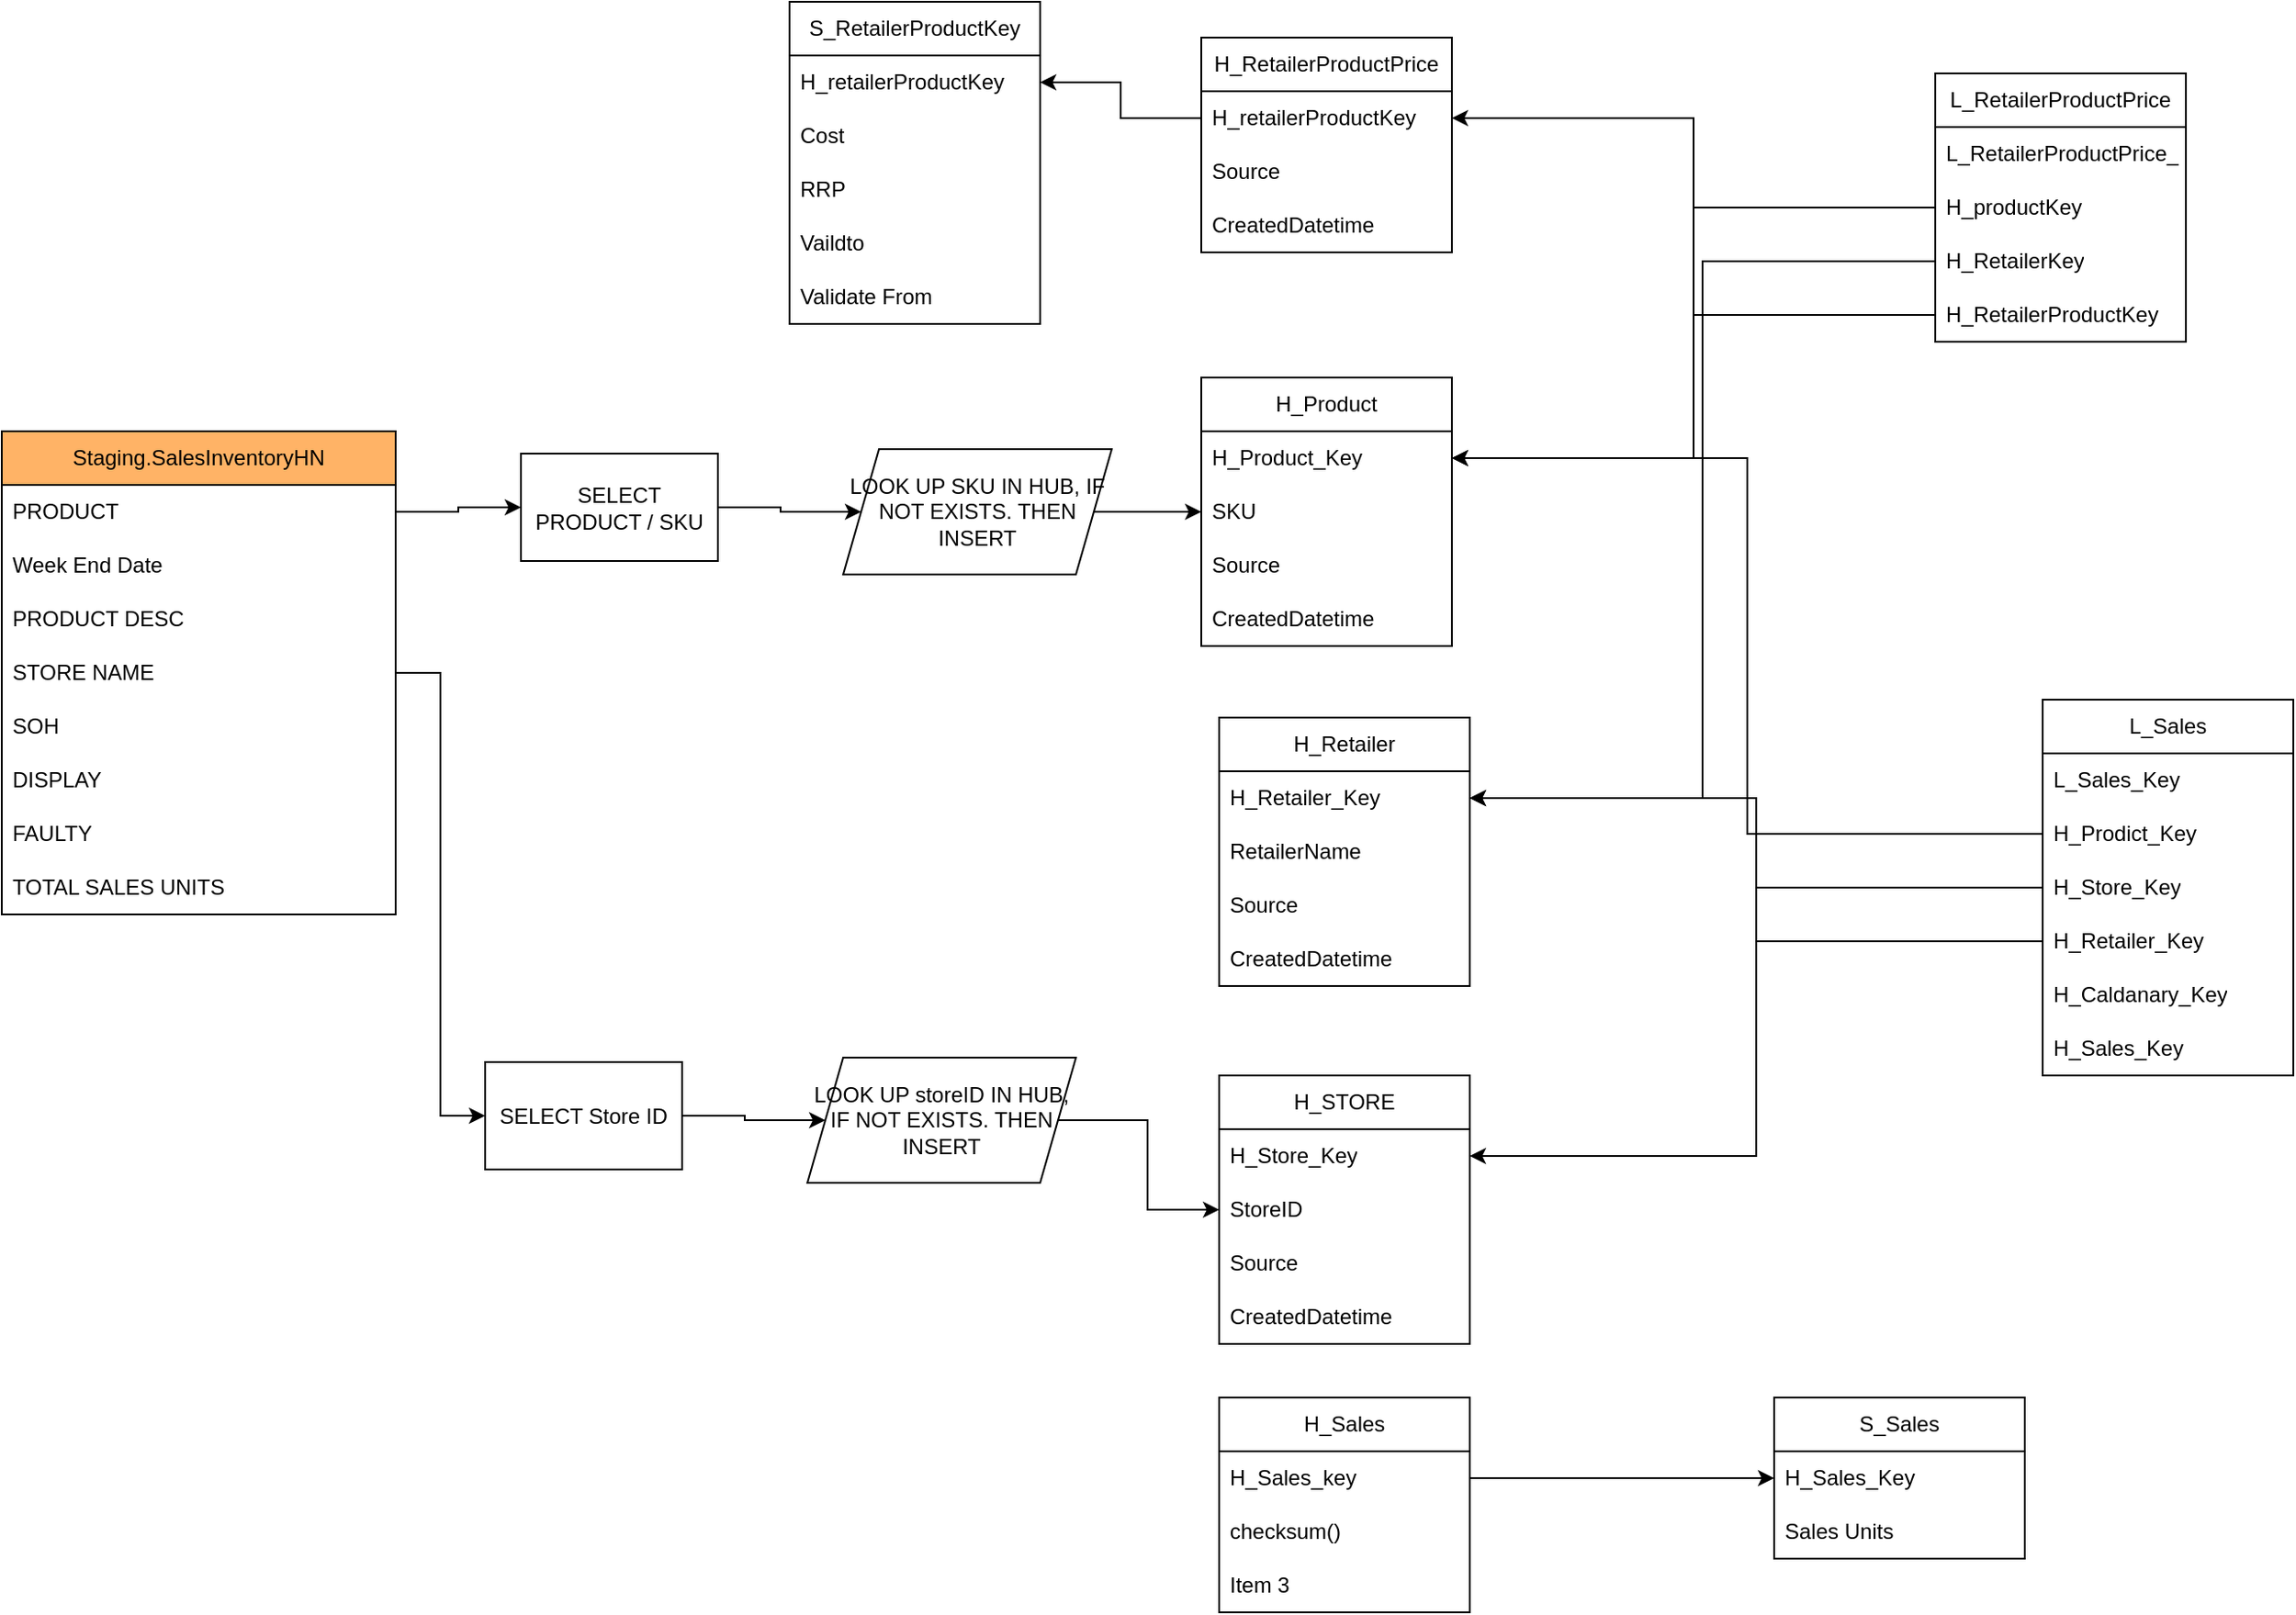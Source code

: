 <mxfile version="21.6.7" type="github">
  <diagram name="Page-1" id="ON2HWBMBaOSSwlz11joY">
    <mxGraphModel dx="2083" dy="1025" grid="1" gridSize="10" guides="1" tooltips="1" connect="1" arrows="1" fold="1" page="1" pageScale="1" pageWidth="850" pageHeight="1100" math="0" shadow="0">
      <root>
        <mxCell id="0" />
        <mxCell id="1" parent="0" />
        <mxCell id="mHD3tGaQU-dgsS7P1Q49-2" value="H_Product" style="swimlane;fontStyle=0;childLayout=stackLayout;horizontal=1;startSize=30;horizontalStack=0;resizeParent=1;resizeParentMax=0;resizeLast=0;collapsible=1;marginBottom=0;whiteSpace=wrap;html=1;" vertex="1" parent="1">
          <mxGeometry x="160" y="230" width="140" height="150" as="geometry" />
        </mxCell>
        <mxCell id="mHD3tGaQU-dgsS7P1Q49-3" value="H_Product_Key" style="text;strokeColor=none;fillColor=none;align=left;verticalAlign=middle;spacingLeft=4;spacingRight=4;overflow=hidden;points=[[0,0.5],[1,0.5]];portConstraint=eastwest;rotatable=0;whiteSpace=wrap;html=1;" vertex="1" parent="mHD3tGaQU-dgsS7P1Q49-2">
          <mxGeometry y="30" width="140" height="30" as="geometry" />
        </mxCell>
        <mxCell id="mHD3tGaQU-dgsS7P1Q49-4" value="SKU" style="text;strokeColor=none;fillColor=none;align=left;verticalAlign=middle;spacingLeft=4;spacingRight=4;overflow=hidden;points=[[0,0.5],[1,0.5]];portConstraint=eastwest;rotatable=0;whiteSpace=wrap;html=1;" vertex="1" parent="mHD3tGaQU-dgsS7P1Q49-2">
          <mxGeometry y="60" width="140" height="30" as="geometry" />
        </mxCell>
        <mxCell id="mHD3tGaQU-dgsS7P1Q49-5" value="Source" style="text;strokeColor=none;fillColor=none;align=left;verticalAlign=middle;spacingLeft=4;spacingRight=4;overflow=hidden;points=[[0,0.5],[1,0.5]];portConstraint=eastwest;rotatable=0;whiteSpace=wrap;html=1;" vertex="1" parent="mHD3tGaQU-dgsS7P1Q49-2">
          <mxGeometry y="90" width="140" height="30" as="geometry" />
        </mxCell>
        <mxCell id="mHD3tGaQU-dgsS7P1Q49-6" value="CreatedDatetime" style="text;strokeColor=none;fillColor=none;align=left;verticalAlign=middle;spacingLeft=4;spacingRight=4;overflow=hidden;points=[[0,0.5],[1,0.5]];portConstraint=eastwest;rotatable=0;whiteSpace=wrap;html=1;" vertex="1" parent="mHD3tGaQU-dgsS7P1Q49-2">
          <mxGeometry y="120" width="140" height="30" as="geometry" />
        </mxCell>
        <mxCell id="mHD3tGaQU-dgsS7P1Q49-7" value="H_Retailer" style="swimlane;fontStyle=0;childLayout=stackLayout;horizontal=1;startSize=30;horizontalStack=0;resizeParent=1;resizeParentMax=0;resizeLast=0;collapsible=1;marginBottom=0;whiteSpace=wrap;html=1;" vertex="1" parent="1">
          <mxGeometry x="170" y="420" width="140" height="150" as="geometry" />
        </mxCell>
        <mxCell id="mHD3tGaQU-dgsS7P1Q49-8" value="H_Retailer_Key" style="text;strokeColor=none;fillColor=none;align=left;verticalAlign=middle;spacingLeft=4;spacingRight=4;overflow=hidden;points=[[0,0.5],[1,0.5]];portConstraint=eastwest;rotatable=0;whiteSpace=wrap;html=1;" vertex="1" parent="mHD3tGaQU-dgsS7P1Q49-7">
          <mxGeometry y="30" width="140" height="30" as="geometry" />
        </mxCell>
        <mxCell id="mHD3tGaQU-dgsS7P1Q49-9" value="RetailerName" style="text;strokeColor=none;fillColor=none;align=left;verticalAlign=middle;spacingLeft=4;spacingRight=4;overflow=hidden;points=[[0,0.5],[1,0.5]];portConstraint=eastwest;rotatable=0;whiteSpace=wrap;html=1;" vertex="1" parent="mHD3tGaQU-dgsS7P1Q49-7">
          <mxGeometry y="60" width="140" height="30" as="geometry" />
        </mxCell>
        <mxCell id="mHD3tGaQU-dgsS7P1Q49-10" value="Source" style="text;strokeColor=none;fillColor=none;align=left;verticalAlign=middle;spacingLeft=4;spacingRight=4;overflow=hidden;points=[[0,0.5],[1,0.5]];portConstraint=eastwest;rotatable=0;whiteSpace=wrap;html=1;" vertex="1" parent="mHD3tGaQU-dgsS7P1Q49-7">
          <mxGeometry y="90" width="140" height="30" as="geometry" />
        </mxCell>
        <mxCell id="mHD3tGaQU-dgsS7P1Q49-11" value="CreatedDatetime" style="text;strokeColor=none;fillColor=none;align=left;verticalAlign=middle;spacingLeft=4;spacingRight=4;overflow=hidden;points=[[0,0.5],[1,0.5]];portConstraint=eastwest;rotatable=0;whiteSpace=wrap;html=1;" vertex="1" parent="mHD3tGaQU-dgsS7P1Q49-7">
          <mxGeometry y="120" width="140" height="30" as="geometry" />
        </mxCell>
        <mxCell id="mHD3tGaQU-dgsS7P1Q49-12" value="L_Sales" style="swimlane;fontStyle=0;childLayout=stackLayout;horizontal=1;startSize=30;horizontalStack=0;resizeParent=1;resizeParentMax=0;resizeLast=0;collapsible=1;marginBottom=0;whiteSpace=wrap;html=1;" vertex="1" parent="1">
          <mxGeometry x="630" y="410" width="140" height="210" as="geometry" />
        </mxCell>
        <mxCell id="mHD3tGaQU-dgsS7P1Q49-13" value="L_Sales_Key" style="text;strokeColor=none;fillColor=none;align=left;verticalAlign=middle;spacingLeft=4;spacingRight=4;overflow=hidden;points=[[0,0.5],[1,0.5]];portConstraint=eastwest;rotatable=0;whiteSpace=wrap;html=1;" vertex="1" parent="mHD3tGaQU-dgsS7P1Q49-12">
          <mxGeometry y="30" width="140" height="30" as="geometry" />
        </mxCell>
        <mxCell id="mHD3tGaQU-dgsS7P1Q49-14" value="H_Prodict_Key" style="text;strokeColor=none;fillColor=none;align=left;verticalAlign=middle;spacingLeft=4;spacingRight=4;overflow=hidden;points=[[0,0.5],[1,0.5]];portConstraint=eastwest;rotatable=0;whiteSpace=wrap;html=1;" vertex="1" parent="mHD3tGaQU-dgsS7P1Q49-12">
          <mxGeometry y="60" width="140" height="30" as="geometry" />
        </mxCell>
        <mxCell id="mHD3tGaQU-dgsS7P1Q49-15" value="H_Store_Key" style="text;strokeColor=none;fillColor=none;align=left;verticalAlign=middle;spacingLeft=4;spacingRight=4;overflow=hidden;points=[[0,0.5],[1,0.5]];portConstraint=eastwest;rotatable=0;whiteSpace=wrap;html=1;" vertex="1" parent="mHD3tGaQU-dgsS7P1Q49-12">
          <mxGeometry y="90" width="140" height="30" as="geometry" />
        </mxCell>
        <mxCell id="mHD3tGaQU-dgsS7P1Q49-50" value="H_Retailer_Key" style="text;strokeColor=none;fillColor=none;align=left;verticalAlign=middle;spacingLeft=4;spacingRight=4;overflow=hidden;points=[[0,0.5],[1,0.5]];portConstraint=eastwest;rotatable=0;whiteSpace=wrap;html=1;" vertex="1" parent="mHD3tGaQU-dgsS7P1Q49-12">
          <mxGeometry y="120" width="140" height="30" as="geometry" />
        </mxCell>
        <mxCell id="mHD3tGaQU-dgsS7P1Q49-51" value="H_Caldanary_Key" style="text;strokeColor=none;fillColor=none;align=left;verticalAlign=middle;spacingLeft=4;spacingRight=4;overflow=hidden;points=[[0,0.5],[1,0.5]];portConstraint=eastwest;rotatable=0;whiteSpace=wrap;html=1;" vertex="1" parent="mHD3tGaQU-dgsS7P1Q49-12">
          <mxGeometry y="150" width="140" height="30" as="geometry" />
        </mxCell>
        <mxCell id="mHD3tGaQU-dgsS7P1Q49-53" value="H_Sales_Key" style="text;strokeColor=none;fillColor=none;align=left;verticalAlign=middle;spacingLeft=4;spacingRight=4;overflow=hidden;points=[[0,0.5],[1,0.5]];portConstraint=eastwest;rotatable=0;whiteSpace=wrap;html=1;" vertex="1" parent="mHD3tGaQU-dgsS7P1Q49-12">
          <mxGeometry y="180" width="140" height="30" as="geometry" />
        </mxCell>
        <mxCell id="mHD3tGaQU-dgsS7P1Q49-16" value="Staging.SalesInventoryHN" style="swimlane;fontStyle=0;childLayout=stackLayout;horizontal=1;startSize=30;horizontalStack=0;resizeParent=1;resizeParentMax=0;resizeLast=0;collapsible=1;marginBottom=0;whiteSpace=wrap;html=1;fillColor=#FFB366;" vertex="1" parent="1">
          <mxGeometry x="-510" y="260" width="220" height="270" as="geometry" />
        </mxCell>
        <mxCell id="mHD3tGaQU-dgsS7P1Q49-19" value="PRODUCT" style="text;strokeColor=none;fillColor=none;align=left;verticalAlign=middle;spacingLeft=4;spacingRight=4;overflow=hidden;points=[[0,0.5],[1,0.5]];portConstraint=eastwest;rotatable=0;whiteSpace=wrap;html=1;" vertex="1" parent="mHD3tGaQU-dgsS7P1Q49-16">
          <mxGeometry y="30" width="220" height="30" as="geometry" />
        </mxCell>
        <mxCell id="mHD3tGaQU-dgsS7P1Q49-45" value="Week End Date" style="text;strokeColor=none;fillColor=none;align=left;verticalAlign=middle;spacingLeft=4;spacingRight=4;overflow=hidden;points=[[0,0.5],[1,0.5]];portConstraint=eastwest;rotatable=0;whiteSpace=wrap;html=1;" vertex="1" parent="mHD3tGaQU-dgsS7P1Q49-16">
          <mxGeometry y="60" width="220" height="30" as="geometry" />
        </mxCell>
        <mxCell id="mHD3tGaQU-dgsS7P1Q49-21" value="PRODUCT DESC" style="text;strokeColor=none;fillColor=none;align=left;verticalAlign=middle;spacingLeft=4;spacingRight=4;overflow=hidden;points=[[0,0.5],[1,0.5]];portConstraint=eastwest;rotatable=0;whiteSpace=wrap;html=1;" vertex="1" parent="mHD3tGaQU-dgsS7P1Q49-16">
          <mxGeometry y="90" width="220" height="30" as="geometry" />
        </mxCell>
        <mxCell id="mHD3tGaQU-dgsS7P1Q49-22" value="STORE NAME" style="text;strokeColor=none;fillColor=none;align=left;verticalAlign=middle;spacingLeft=4;spacingRight=4;overflow=hidden;points=[[0,0.5],[1,0.5]];portConstraint=eastwest;rotatable=0;whiteSpace=wrap;html=1;" vertex="1" parent="mHD3tGaQU-dgsS7P1Q49-16">
          <mxGeometry y="120" width="220" height="30" as="geometry" />
        </mxCell>
        <mxCell id="mHD3tGaQU-dgsS7P1Q49-23" value="SOH" style="text;strokeColor=none;fillColor=none;align=left;verticalAlign=middle;spacingLeft=4;spacingRight=4;overflow=hidden;points=[[0,0.5],[1,0.5]];portConstraint=eastwest;rotatable=0;whiteSpace=wrap;html=1;" vertex="1" parent="mHD3tGaQU-dgsS7P1Q49-16">
          <mxGeometry y="150" width="220" height="30" as="geometry" />
        </mxCell>
        <mxCell id="mHD3tGaQU-dgsS7P1Q49-24" value="DISPLAY" style="text;strokeColor=none;fillColor=none;align=left;verticalAlign=middle;spacingLeft=4;spacingRight=4;overflow=hidden;points=[[0,0.5],[1,0.5]];portConstraint=eastwest;rotatable=0;whiteSpace=wrap;html=1;" vertex="1" parent="mHD3tGaQU-dgsS7P1Q49-16">
          <mxGeometry y="180" width="220" height="30" as="geometry" />
        </mxCell>
        <mxCell id="mHD3tGaQU-dgsS7P1Q49-25" value="FAULTY" style="text;strokeColor=none;fillColor=none;align=left;verticalAlign=middle;spacingLeft=4;spacingRight=4;overflow=hidden;points=[[0,0.5],[1,0.5]];portConstraint=eastwest;rotatable=0;whiteSpace=wrap;html=1;" vertex="1" parent="mHD3tGaQU-dgsS7P1Q49-16">
          <mxGeometry y="210" width="220" height="30" as="geometry" />
        </mxCell>
        <mxCell id="mHD3tGaQU-dgsS7P1Q49-26" value="TOTAL SALES UNITS" style="text;strokeColor=none;fillColor=none;align=left;verticalAlign=middle;spacingLeft=4;spacingRight=4;overflow=hidden;points=[[0,0.5],[1,0.5]];portConstraint=eastwest;rotatable=0;whiteSpace=wrap;html=1;" vertex="1" parent="mHD3tGaQU-dgsS7P1Q49-16">
          <mxGeometry y="240" width="220" height="30" as="geometry" />
        </mxCell>
        <mxCell id="mHD3tGaQU-dgsS7P1Q49-33" style="edgeStyle=orthogonalEdgeStyle;rounded=0;orthogonalLoop=1;jettySize=auto;html=1;entryX=0;entryY=0.5;entryDx=0;entryDy=0;" edge="1" parent="1" source="mHD3tGaQU-dgsS7P1Q49-28" target="mHD3tGaQU-dgsS7P1Q49-32">
          <mxGeometry relative="1" as="geometry" />
        </mxCell>
        <mxCell id="mHD3tGaQU-dgsS7P1Q49-28" value="SELECT PRODUCT / SKU" style="rounded=0;whiteSpace=wrap;html=1;" vertex="1" parent="1">
          <mxGeometry x="-220" y="272.5" width="110" height="60" as="geometry" />
        </mxCell>
        <mxCell id="mHD3tGaQU-dgsS7P1Q49-30" style="edgeStyle=orthogonalEdgeStyle;rounded=0;orthogonalLoop=1;jettySize=auto;html=1;" edge="1" parent="1" source="mHD3tGaQU-dgsS7P1Q49-19" target="mHD3tGaQU-dgsS7P1Q49-28">
          <mxGeometry relative="1" as="geometry" />
        </mxCell>
        <mxCell id="mHD3tGaQU-dgsS7P1Q49-34" style="edgeStyle=orthogonalEdgeStyle;rounded=0;orthogonalLoop=1;jettySize=auto;html=1;" edge="1" parent="1" source="mHD3tGaQU-dgsS7P1Q49-32" target="mHD3tGaQU-dgsS7P1Q49-4">
          <mxGeometry relative="1" as="geometry" />
        </mxCell>
        <mxCell id="mHD3tGaQU-dgsS7P1Q49-32" value="LOOK UP SKU IN HUB, IF NOT EXISTS. THEN INSERT" style="shape=parallelogram;perimeter=parallelogramPerimeter;whiteSpace=wrap;html=1;fixedSize=1;" vertex="1" parent="1">
          <mxGeometry x="-40" y="270" width="150" height="70" as="geometry" />
        </mxCell>
        <mxCell id="mHD3tGaQU-dgsS7P1Q49-35" value="H_STORE" style="swimlane;fontStyle=0;childLayout=stackLayout;horizontal=1;startSize=30;horizontalStack=0;resizeParent=1;resizeParentMax=0;resizeLast=0;collapsible=1;marginBottom=0;whiteSpace=wrap;html=1;" vertex="1" parent="1">
          <mxGeometry x="170" y="620" width="140" height="150" as="geometry" />
        </mxCell>
        <mxCell id="mHD3tGaQU-dgsS7P1Q49-36" value="H_Store_Key" style="text;strokeColor=none;fillColor=none;align=left;verticalAlign=middle;spacingLeft=4;spacingRight=4;overflow=hidden;points=[[0,0.5],[1,0.5]];portConstraint=eastwest;rotatable=0;whiteSpace=wrap;html=1;" vertex="1" parent="mHD3tGaQU-dgsS7P1Q49-35">
          <mxGeometry y="30" width="140" height="30" as="geometry" />
        </mxCell>
        <mxCell id="mHD3tGaQU-dgsS7P1Q49-37" value="StoreID" style="text;strokeColor=none;fillColor=none;align=left;verticalAlign=middle;spacingLeft=4;spacingRight=4;overflow=hidden;points=[[0,0.5],[1,0.5]];portConstraint=eastwest;rotatable=0;whiteSpace=wrap;html=1;" vertex="1" parent="mHD3tGaQU-dgsS7P1Q49-35">
          <mxGeometry y="60" width="140" height="30" as="geometry" />
        </mxCell>
        <mxCell id="mHD3tGaQU-dgsS7P1Q49-38" value="Source" style="text;strokeColor=none;fillColor=none;align=left;verticalAlign=middle;spacingLeft=4;spacingRight=4;overflow=hidden;points=[[0,0.5],[1,0.5]];portConstraint=eastwest;rotatable=0;whiteSpace=wrap;html=1;" vertex="1" parent="mHD3tGaQU-dgsS7P1Q49-35">
          <mxGeometry y="90" width="140" height="30" as="geometry" />
        </mxCell>
        <mxCell id="mHD3tGaQU-dgsS7P1Q49-39" value="CreatedDatetime" style="text;strokeColor=none;fillColor=none;align=left;verticalAlign=middle;spacingLeft=4;spacingRight=4;overflow=hidden;points=[[0,0.5],[1,0.5]];portConstraint=eastwest;rotatable=0;whiteSpace=wrap;html=1;" vertex="1" parent="mHD3tGaQU-dgsS7P1Q49-35">
          <mxGeometry y="120" width="140" height="30" as="geometry" />
        </mxCell>
        <mxCell id="mHD3tGaQU-dgsS7P1Q49-43" style="edgeStyle=orthogonalEdgeStyle;rounded=0;orthogonalLoop=1;jettySize=auto;html=1;entryX=0;entryY=0.5;entryDx=0;entryDy=0;" edge="1" parent="1" source="mHD3tGaQU-dgsS7P1Q49-40" target="mHD3tGaQU-dgsS7P1Q49-41">
          <mxGeometry relative="1" as="geometry" />
        </mxCell>
        <mxCell id="mHD3tGaQU-dgsS7P1Q49-40" value="SELECT Store ID" style="rounded=0;whiteSpace=wrap;html=1;" vertex="1" parent="1">
          <mxGeometry x="-240" y="612.5" width="110" height="60" as="geometry" />
        </mxCell>
        <mxCell id="mHD3tGaQU-dgsS7P1Q49-44" style="edgeStyle=orthogonalEdgeStyle;rounded=0;orthogonalLoop=1;jettySize=auto;html=1;" edge="1" parent="1" source="mHD3tGaQU-dgsS7P1Q49-41" target="mHD3tGaQU-dgsS7P1Q49-37">
          <mxGeometry relative="1" as="geometry" />
        </mxCell>
        <mxCell id="mHD3tGaQU-dgsS7P1Q49-41" value="LOOK UP storeID IN HUB, IF NOT EXISTS. THEN INSERT" style="shape=parallelogram;perimeter=parallelogramPerimeter;whiteSpace=wrap;html=1;fixedSize=1;" vertex="1" parent="1">
          <mxGeometry x="-60" y="610" width="150" height="70" as="geometry" />
        </mxCell>
        <mxCell id="mHD3tGaQU-dgsS7P1Q49-42" style="edgeStyle=orthogonalEdgeStyle;rounded=0;orthogonalLoop=1;jettySize=auto;html=1;entryX=0;entryY=0.5;entryDx=0;entryDy=0;" edge="1" parent="1" source="mHD3tGaQU-dgsS7P1Q49-22" target="mHD3tGaQU-dgsS7P1Q49-40">
          <mxGeometry relative="1" as="geometry" />
        </mxCell>
        <mxCell id="mHD3tGaQU-dgsS7P1Q49-46" value="S_Sales" style="swimlane;fontStyle=0;childLayout=stackLayout;horizontal=1;startSize=30;horizontalStack=0;resizeParent=1;resizeParentMax=0;resizeLast=0;collapsible=1;marginBottom=0;whiteSpace=wrap;html=1;" vertex="1" parent="1">
          <mxGeometry x="480" y="800" width="140" height="90" as="geometry" />
        </mxCell>
        <mxCell id="mHD3tGaQU-dgsS7P1Q49-47" value="H_Sales_Key" style="text;strokeColor=none;fillColor=none;align=left;verticalAlign=middle;spacingLeft=4;spacingRight=4;overflow=hidden;points=[[0,0.5],[1,0.5]];portConstraint=eastwest;rotatable=0;whiteSpace=wrap;html=1;" vertex="1" parent="mHD3tGaQU-dgsS7P1Q49-46">
          <mxGeometry y="30" width="140" height="30" as="geometry" />
        </mxCell>
        <mxCell id="mHD3tGaQU-dgsS7P1Q49-48" value="Sales Units" style="text;strokeColor=none;fillColor=none;align=left;verticalAlign=middle;spacingLeft=4;spacingRight=4;overflow=hidden;points=[[0,0.5],[1,0.5]];portConstraint=eastwest;rotatable=0;whiteSpace=wrap;html=1;" vertex="1" parent="mHD3tGaQU-dgsS7P1Q49-46">
          <mxGeometry y="60" width="140" height="30" as="geometry" />
        </mxCell>
        <mxCell id="mHD3tGaQU-dgsS7P1Q49-54" value="H_Sales" style="swimlane;fontStyle=0;childLayout=stackLayout;horizontal=1;startSize=30;horizontalStack=0;resizeParent=1;resizeParentMax=0;resizeLast=0;collapsible=1;marginBottom=0;whiteSpace=wrap;html=1;" vertex="1" parent="1">
          <mxGeometry x="170" y="800" width="140" height="120" as="geometry" />
        </mxCell>
        <mxCell id="mHD3tGaQU-dgsS7P1Q49-55" value="H_Sales_key" style="text;strokeColor=none;fillColor=none;align=left;verticalAlign=middle;spacingLeft=4;spacingRight=4;overflow=hidden;points=[[0,0.5],[1,0.5]];portConstraint=eastwest;rotatable=0;whiteSpace=wrap;html=1;" vertex="1" parent="mHD3tGaQU-dgsS7P1Q49-54">
          <mxGeometry y="30" width="140" height="30" as="geometry" />
        </mxCell>
        <mxCell id="mHD3tGaQU-dgsS7P1Q49-56" value="checksum()" style="text;strokeColor=none;fillColor=none;align=left;verticalAlign=middle;spacingLeft=4;spacingRight=4;overflow=hidden;points=[[0,0.5],[1,0.5]];portConstraint=eastwest;rotatable=0;whiteSpace=wrap;html=1;" vertex="1" parent="mHD3tGaQU-dgsS7P1Q49-54">
          <mxGeometry y="60" width="140" height="30" as="geometry" />
        </mxCell>
        <mxCell id="mHD3tGaQU-dgsS7P1Q49-57" value="Item 3" style="text;strokeColor=none;fillColor=none;align=left;verticalAlign=middle;spacingLeft=4;spacingRight=4;overflow=hidden;points=[[0,0.5],[1,0.5]];portConstraint=eastwest;rotatable=0;whiteSpace=wrap;html=1;" vertex="1" parent="mHD3tGaQU-dgsS7P1Q49-54">
          <mxGeometry y="90" width="140" height="30" as="geometry" />
        </mxCell>
        <mxCell id="mHD3tGaQU-dgsS7P1Q49-58" style="edgeStyle=orthogonalEdgeStyle;rounded=0;orthogonalLoop=1;jettySize=auto;html=1;" edge="1" parent="1" source="mHD3tGaQU-dgsS7P1Q49-55" target="mHD3tGaQU-dgsS7P1Q49-47">
          <mxGeometry relative="1" as="geometry" />
        </mxCell>
        <mxCell id="mHD3tGaQU-dgsS7P1Q49-59" value="L_RetailerProductPrice" style="swimlane;fontStyle=0;childLayout=stackLayout;horizontal=1;startSize=30;horizontalStack=0;resizeParent=1;resizeParentMax=0;resizeLast=0;collapsible=1;marginBottom=0;whiteSpace=wrap;html=1;" vertex="1" parent="1">
          <mxGeometry x="570" y="60" width="140" height="150" as="geometry" />
        </mxCell>
        <mxCell id="mHD3tGaQU-dgsS7P1Q49-60" value="L_RetailerProductPrice_key" style="text;strokeColor=none;fillColor=none;align=left;verticalAlign=middle;spacingLeft=4;spacingRight=4;overflow=hidden;points=[[0,0.5],[1,0.5]];portConstraint=eastwest;rotatable=0;whiteSpace=wrap;html=1;" vertex="1" parent="mHD3tGaQU-dgsS7P1Q49-59">
          <mxGeometry y="30" width="140" height="30" as="geometry" />
        </mxCell>
        <mxCell id="mHD3tGaQU-dgsS7P1Q49-61" value="H_productKey" style="text;strokeColor=none;fillColor=none;align=left;verticalAlign=middle;spacingLeft=4;spacingRight=4;overflow=hidden;points=[[0,0.5],[1,0.5]];portConstraint=eastwest;rotatable=0;whiteSpace=wrap;html=1;" vertex="1" parent="mHD3tGaQU-dgsS7P1Q49-59">
          <mxGeometry y="60" width="140" height="30" as="geometry" />
        </mxCell>
        <mxCell id="mHD3tGaQU-dgsS7P1Q49-63" value="H_RetailerKey" style="text;strokeColor=none;fillColor=none;align=left;verticalAlign=middle;spacingLeft=4;spacingRight=4;overflow=hidden;points=[[0,0.5],[1,0.5]];portConstraint=eastwest;rotatable=0;whiteSpace=wrap;html=1;" vertex="1" parent="mHD3tGaQU-dgsS7P1Q49-59">
          <mxGeometry y="90" width="140" height="30" as="geometry" />
        </mxCell>
        <mxCell id="mHD3tGaQU-dgsS7P1Q49-62" value="H_RetailerProductKey" style="text;strokeColor=none;fillColor=none;align=left;verticalAlign=middle;spacingLeft=4;spacingRight=4;overflow=hidden;points=[[0,0.5],[1,0.5]];portConstraint=eastwest;rotatable=0;whiteSpace=wrap;html=1;" vertex="1" parent="mHD3tGaQU-dgsS7P1Q49-59">
          <mxGeometry y="120" width="140" height="30" as="geometry" />
        </mxCell>
        <mxCell id="mHD3tGaQU-dgsS7P1Q49-64" value="H_RetailerProductPrice" style="swimlane;fontStyle=0;childLayout=stackLayout;horizontal=1;startSize=30;horizontalStack=0;resizeParent=1;resizeParentMax=0;resizeLast=0;collapsible=1;marginBottom=0;whiteSpace=wrap;html=1;" vertex="1" parent="1">
          <mxGeometry x="160" y="40" width="140" height="120" as="geometry" />
        </mxCell>
        <mxCell id="mHD3tGaQU-dgsS7P1Q49-65" value="H_retailerProductKey" style="text;strokeColor=none;fillColor=none;align=left;verticalAlign=middle;spacingLeft=4;spacingRight=4;overflow=hidden;points=[[0,0.5],[1,0.5]];portConstraint=eastwest;rotatable=0;whiteSpace=wrap;html=1;" vertex="1" parent="mHD3tGaQU-dgsS7P1Q49-64">
          <mxGeometry y="30" width="140" height="30" as="geometry" />
        </mxCell>
        <mxCell id="mHD3tGaQU-dgsS7P1Q49-66" value="Source" style="text;strokeColor=none;fillColor=none;align=left;verticalAlign=middle;spacingLeft=4;spacingRight=4;overflow=hidden;points=[[0,0.5],[1,0.5]];portConstraint=eastwest;rotatable=0;whiteSpace=wrap;html=1;" vertex="1" parent="mHD3tGaQU-dgsS7P1Q49-64">
          <mxGeometry y="60" width="140" height="30" as="geometry" />
        </mxCell>
        <mxCell id="mHD3tGaQU-dgsS7P1Q49-67" value="CreatedDatetime" style="text;strokeColor=none;fillColor=none;align=left;verticalAlign=middle;spacingLeft=4;spacingRight=4;overflow=hidden;points=[[0,0.5],[1,0.5]];portConstraint=eastwest;rotatable=0;whiteSpace=wrap;html=1;" vertex="1" parent="mHD3tGaQU-dgsS7P1Q49-64">
          <mxGeometry y="90" width="140" height="30" as="geometry" />
        </mxCell>
        <mxCell id="mHD3tGaQU-dgsS7P1Q49-68" value="S_RetailerProductKey" style="swimlane;fontStyle=0;childLayout=stackLayout;horizontal=1;startSize=30;horizontalStack=0;resizeParent=1;resizeParentMax=0;resizeLast=0;collapsible=1;marginBottom=0;whiteSpace=wrap;html=1;" vertex="1" parent="1">
          <mxGeometry x="-70" y="20" width="140" height="180" as="geometry" />
        </mxCell>
        <mxCell id="mHD3tGaQU-dgsS7P1Q49-69" value="H_retailerProductKey" style="text;strokeColor=none;fillColor=none;align=left;verticalAlign=middle;spacingLeft=4;spacingRight=4;overflow=hidden;points=[[0,0.5],[1,0.5]];portConstraint=eastwest;rotatable=0;whiteSpace=wrap;html=1;" vertex="1" parent="mHD3tGaQU-dgsS7P1Q49-68">
          <mxGeometry y="30" width="140" height="30" as="geometry" />
        </mxCell>
        <mxCell id="mHD3tGaQU-dgsS7P1Q49-70" value="Cost" style="text;strokeColor=none;fillColor=none;align=left;verticalAlign=middle;spacingLeft=4;spacingRight=4;overflow=hidden;points=[[0,0.5],[1,0.5]];portConstraint=eastwest;rotatable=0;whiteSpace=wrap;html=1;" vertex="1" parent="mHD3tGaQU-dgsS7P1Q49-68">
          <mxGeometry y="60" width="140" height="30" as="geometry" />
        </mxCell>
        <mxCell id="mHD3tGaQU-dgsS7P1Q49-72" value="RRP" style="text;strokeColor=none;fillColor=none;align=left;verticalAlign=middle;spacingLeft=4;spacingRight=4;overflow=hidden;points=[[0,0.5],[1,0.5]];portConstraint=eastwest;rotatable=0;whiteSpace=wrap;html=1;" vertex="1" parent="mHD3tGaQU-dgsS7P1Q49-68">
          <mxGeometry y="90" width="140" height="30" as="geometry" />
        </mxCell>
        <mxCell id="mHD3tGaQU-dgsS7P1Q49-73" value="Vaildto" style="text;strokeColor=none;fillColor=none;align=left;verticalAlign=middle;spacingLeft=4;spacingRight=4;overflow=hidden;points=[[0,0.5],[1,0.5]];portConstraint=eastwest;rotatable=0;whiteSpace=wrap;html=1;" vertex="1" parent="mHD3tGaQU-dgsS7P1Q49-68">
          <mxGeometry y="120" width="140" height="30" as="geometry" />
        </mxCell>
        <mxCell id="mHD3tGaQU-dgsS7P1Q49-74" value="Validate From" style="text;strokeColor=none;fillColor=none;align=left;verticalAlign=middle;spacingLeft=4;spacingRight=4;overflow=hidden;points=[[0,0.5],[1,0.5]];portConstraint=eastwest;rotatable=0;whiteSpace=wrap;html=1;" vertex="1" parent="mHD3tGaQU-dgsS7P1Q49-68">
          <mxGeometry y="150" width="140" height="30" as="geometry" />
        </mxCell>
        <mxCell id="mHD3tGaQU-dgsS7P1Q49-75" style="edgeStyle=orthogonalEdgeStyle;rounded=0;orthogonalLoop=1;jettySize=auto;html=1;" edge="1" parent="1" source="mHD3tGaQU-dgsS7P1Q49-65" target="mHD3tGaQU-dgsS7P1Q49-69">
          <mxGeometry relative="1" as="geometry" />
        </mxCell>
        <mxCell id="mHD3tGaQU-dgsS7P1Q49-76" style="edgeStyle=orthogonalEdgeStyle;rounded=0;orthogonalLoop=1;jettySize=auto;html=1;entryX=1;entryY=0.5;entryDx=0;entryDy=0;" edge="1" parent="1" source="mHD3tGaQU-dgsS7P1Q49-62" target="mHD3tGaQU-dgsS7P1Q49-65">
          <mxGeometry relative="1" as="geometry" />
        </mxCell>
        <mxCell id="mHD3tGaQU-dgsS7P1Q49-78" style="edgeStyle=orthogonalEdgeStyle;rounded=0;orthogonalLoop=1;jettySize=auto;html=1;" edge="1" parent="1" source="mHD3tGaQU-dgsS7P1Q49-14" target="mHD3tGaQU-dgsS7P1Q49-3">
          <mxGeometry relative="1" as="geometry" />
        </mxCell>
        <mxCell id="mHD3tGaQU-dgsS7P1Q49-79" style="edgeStyle=orthogonalEdgeStyle;rounded=0;orthogonalLoop=1;jettySize=auto;html=1;entryX=1;entryY=0.5;entryDx=0;entryDy=0;" edge="1" parent="1" source="mHD3tGaQU-dgsS7P1Q49-15" target="mHD3tGaQU-dgsS7P1Q49-36">
          <mxGeometry relative="1" as="geometry" />
        </mxCell>
        <mxCell id="mHD3tGaQU-dgsS7P1Q49-81" style="edgeStyle=orthogonalEdgeStyle;rounded=0;orthogonalLoop=1;jettySize=auto;html=1;entryX=1;entryY=0.5;entryDx=0;entryDy=0;" edge="1" parent="1" source="mHD3tGaQU-dgsS7P1Q49-61" target="mHD3tGaQU-dgsS7P1Q49-3">
          <mxGeometry relative="1" as="geometry" />
        </mxCell>
        <mxCell id="mHD3tGaQU-dgsS7P1Q49-82" style="edgeStyle=orthogonalEdgeStyle;rounded=0;orthogonalLoop=1;jettySize=auto;html=1;entryX=1;entryY=0.5;entryDx=0;entryDy=0;" edge="1" parent="1" source="mHD3tGaQU-dgsS7P1Q49-63" target="mHD3tGaQU-dgsS7P1Q49-8">
          <mxGeometry relative="1" as="geometry" />
        </mxCell>
        <mxCell id="mHD3tGaQU-dgsS7P1Q49-83" style="edgeStyle=orthogonalEdgeStyle;rounded=0;orthogonalLoop=1;jettySize=auto;html=1;entryX=1;entryY=0.5;entryDx=0;entryDy=0;" edge="1" parent="1" source="mHD3tGaQU-dgsS7P1Q49-50" target="mHD3tGaQU-dgsS7P1Q49-8">
          <mxGeometry relative="1" as="geometry" />
        </mxCell>
      </root>
    </mxGraphModel>
  </diagram>
</mxfile>
